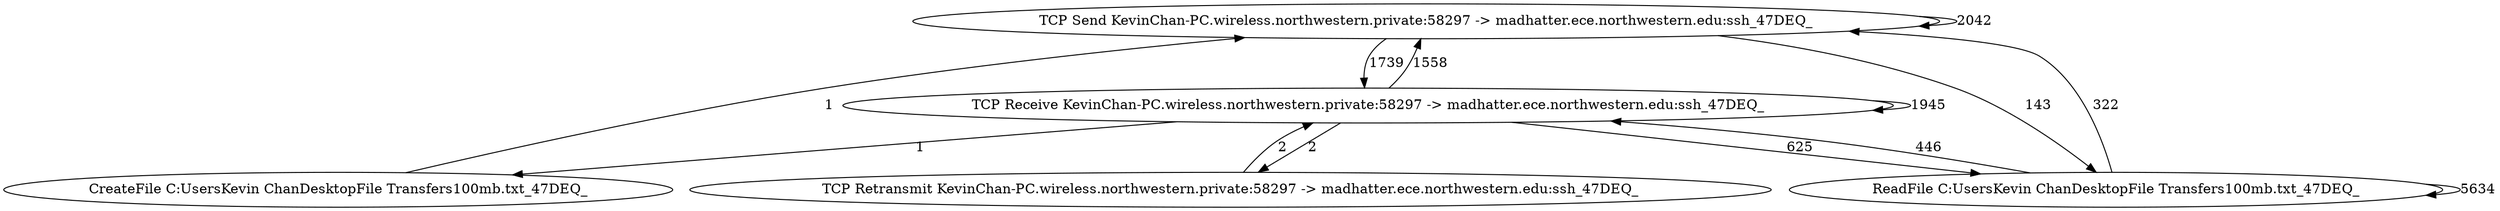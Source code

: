 strict digraph G {
  "TCP Send KevinChan-PC.wireless.northwestern.private:58297 -&gt; madhatter.ece.northwestern.edu:ssh_47DEQ_";
  "TCP Receive KevinChan-PC.wireless.northwestern.private:58297 -&gt; madhatter.ece.northwestern.edu:ssh_47DEQ_";
  "CreateFile C:\Users\Kevin Chan\Desktop\File Transfers\100mb.txt_47DEQ_";
  "ReadFile C:\Users\Kevin Chan\Desktop\File Transfers\100mb.txt_47DEQ_";
  "TCP Retransmit KevinChan-PC.wireless.northwestern.private:58297 -&gt; madhatter.ece.northwestern.edu:ssh_47DEQ_";
  "TCP Send KevinChan-PC.wireless.northwestern.private:58297 -&gt; madhatter.ece.northwestern.edu:ssh_47DEQ_" -> "TCP Receive KevinChan-PC.wireless.northwestern.private:58297 -&gt; madhatter.ece.northwestern.edu:ssh_47DEQ_" [ label="1739" ];
  "TCP Receive KevinChan-PC.wireless.northwestern.private:58297 -&gt; madhatter.ece.northwestern.edu:ssh_47DEQ_" -> "TCP Send KevinChan-PC.wireless.northwestern.private:58297 -&gt; madhatter.ece.northwestern.edu:ssh_47DEQ_" [ label="1558" ];
  "TCP Receive KevinChan-PC.wireless.northwestern.private:58297 -&gt; madhatter.ece.northwestern.edu:ssh_47DEQ_" -> "CreateFile C:\Users\Kevin Chan\Desktop\File Transfers\100mb.txt_47DEQ_" [ label="1" ];
  "CreateFile C:\Users\Kevin Chan\Desktop\File Transfers\100mb.txt_47DEQ_" -> "TCP Send KevinChan-PC.wireless.northwestern.private:58297 -&gt; madhatter.ece.northwestern.edu:ssh_47DEQ_" [ label="1" ];
  "TCP Receive KevinChan-PC.wireless.northwestern.private:58297 -&gt; madhatter.ece.northwestern.edu:ssh_47DEQ_" -> "ReadFile C:\Users\Kevin Chan\Desktop\File Transfers\100mb.txt_47DEQ_" [ label="625" ];
  "ReadFile C:\Users\Kevin Chan\Desktop\File Transfers\100mb.txt_47DEQ_" -> "ReadFile C:\Users\Kevin Chan\Desktop\File Transfers\100mb.txt_47DEQ_" [ label="5634" ];
  "ReadFile C:\Users\Kevin Chan\Desktop\File Transfers\100mb.txt_47DEQ_" -> "TCP Receive KevinChan-PC.wireless.northwestern.private:58297 -&gt; madhatter.ece.northwestern.edu:ssh_47DEQ_" [ label="446" ];
  "TCP Receive KevinChan-PC.wireless.northwestern.private:58297 -&gt; madhatter.ece.northwestern.edu:ssh_47DEQ_" -> "TCP Receive KevinChan-PC.wireless.northwestern.private:58297 -&gt; madhatter.ece.northwestern.edu:ssh_47DEQ_" [ label="1945" ];
  "TCP Send KevinChan-PC.wireless.northwestern.private:58297 -&gt; madhatter.ece.northwestern.edu:ssh_47DEQ_" -> "TCP Send KevinChan-PC.wireless.northwestern.private:58297 -&gt; madhatter.ece.northwestern.edu:ssh_47DEQ_" [ label="2042" ];
  "ReadFile C:\Users\Kevin Chan\Desktop\File Transfers\100mb.txt_47DEQ_" -> "TCP Send KevinChan-PC.wireless.northwestern.private:58297 -&gt; madhatter.ece.northwestern.edu:ssh_47DEQ_" [ label="322" ];
  "TCP Send KevinChan-PC.wireless.northwestern.private:58297 -&gt; madhatter.ece.northwestern.edu:ssh_47DEQ_" -> "ReadFile C:\Users\Kevin Chan\Desktop\File Transfers\100mb.txt_47DEQ_" [ label="143" ];
  "TCP Receive KevinChan-PC.wireless.northwestern.private:58297 -&gt; madhatter.ece.northwestern.edu:ssh_47DEQ_" -> "TCP Retransmit KevinChan-PC.wireless.northwestern.private:58297 -&gt; madhatter.ece.northwestern.edu:ssh_47DEQ_" [ label="2" ];
  "TCP Retransmit KevinChan-PC.wireless.northwestern.private:58297 -&gt; madhatter.ece.northwestern.edu:ssh_47DEQ_" -> "TCP Receive KevinChan-PC.wireless.northwestern.private:58297 -&gt; madhatter.ece.northwestern.edu:ssh_47DEQ_" [ label="2" ];
}
